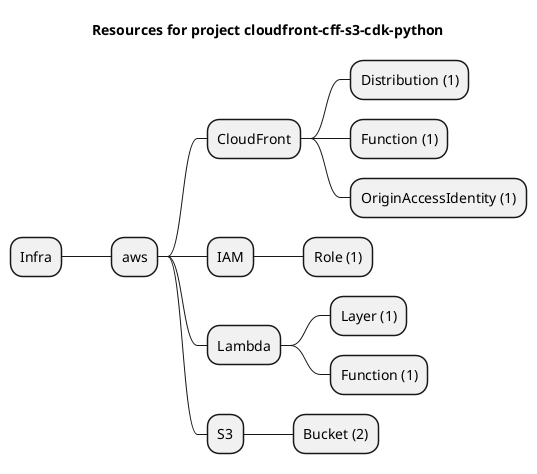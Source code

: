 @startmindmap
title Resources for project cloudfront-cff-s3-cdk-python
skinparam monochrome true
+ Infra
++ aws
+++ CloudFront
++++ Distribution (1)
++++ Function (1)
++++ OriginAccessIdentity (1)
+++ IAM
++++ Role (1)
+++ Lambda
++++ Layer (1)
++++ Function (1)
+++ S3
++++ Bucket (2)
@endmindmap
